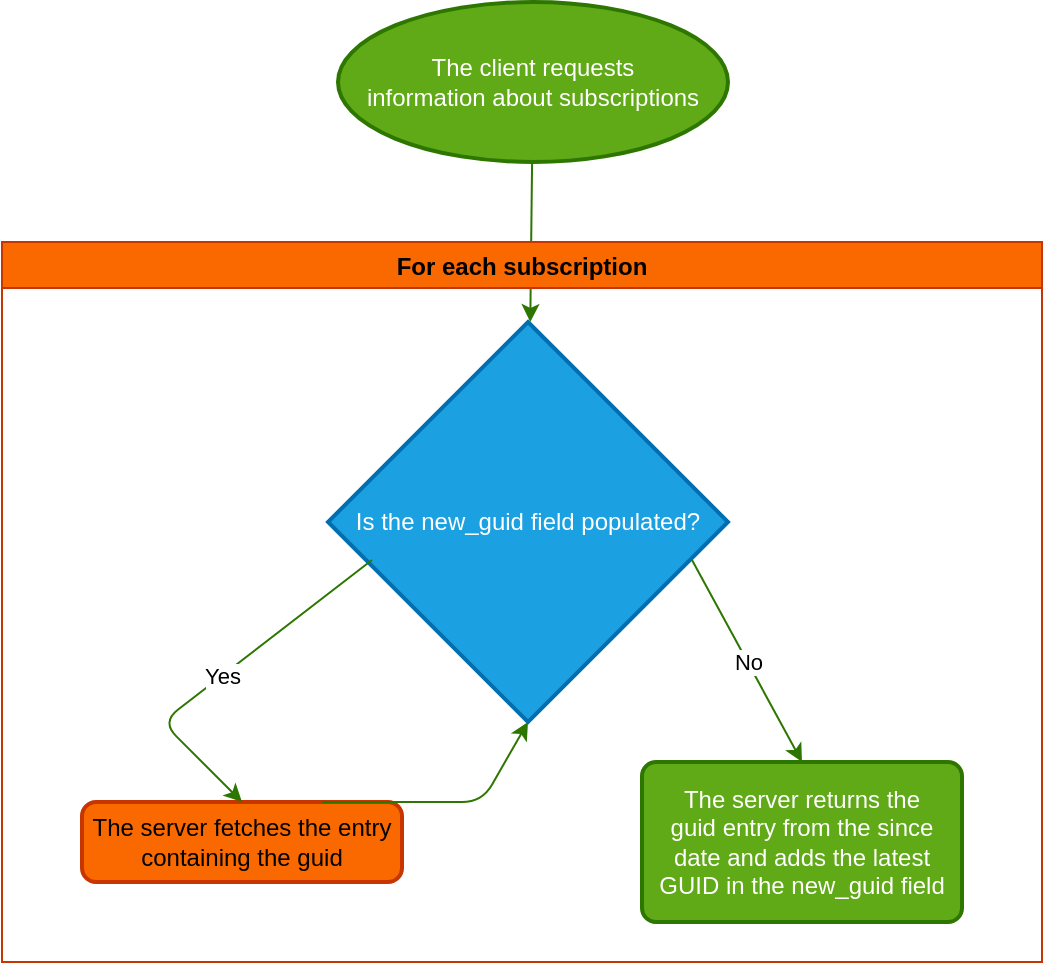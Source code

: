<mxfile>
    <diagram id="JHoPUf4goLhMdm1mtsOj" name="Page-1">
        <mxGraphModel dx="1186" dy="771" grid="1" gridSize="10" guides="1" tooltips="1" connect="1" arrows="1" fold="1" page="1" pageScale="1" pageWidth="850" pageHeight="1100" math="0" shadow="0">
            <root>
                <mxCell id="0"/>
                <mxCell id="1" parent="0"/>
                <mxCell id="9" value="" style="edgeStyle=none;html=1;fillColor=#60a917;strokeColor=#2D7600;" edge="1" parent="1" source="3" target="5">
                    <mxGeometry relative="1" as="geometry"/>
                </mxCell>
                <mxCell id="3" value="The client requests&lt;br&gt;information about subscriptions" style="strokeWidth=2;html=1;shape=mxgraph.flowchart.start_2;whiteSpace=wrap;fillColor=#60a917;fontColor=#ffffff;strokeColor=#2D7600;" parent="1" vertex="1">
                    <mxGeometry x="328" y="40" width="195" height="80" as="geometry"/>
                </mxCell>
                <mxCell id="4" value="For each subscription" style="swimlane;fillColor=#fa6800;fontColor=#000000;strokeColor=#C73500;" parent="1" vertex="1">
                    <mxGeometry x="160" y="160" width="520" height="360" as="geometry"/>
                </mxCell>
                <mxCell id="5" value="Is the new_guid field populated?" style="strokeWidth=2;html=1;shape=mxgraph.flowchart.decision;whiteSpace=wrap;fillColor=#1ba1e2;fontColor=#ffffff;strokeColor=#006EAF;" vertex="1" parent="4">
                    <mxGeometry x="163" y="40" width="200" height="200" as="geometry"/>
                </mxCell>
                <mxCell id="6" value="The server fetches the entry containing the guid" style="rounded=1;whiteSpace=wrap;html=1;absoluteArcSize=1;arcSize=14;strokeWidth=2;fillColor=#fa6800;fontColor=#000000;strokeColor=#C73500;" vertex="1" parent="4">
                    <mxGeometry x="40" y="280" width="160" height="40" as="geometry"/>
                </mxCell>
                <mxCell id="7" value="The server returns the&lt;br&gt;guid entry from the since&lt;br&gt;date and adds the latest&lt;br&gt;GUID in the new_guid field" style="rounded=1;whiteSpace=wrap;html=1;absoluteArcSize=1;arcSize=14;strokeWidth=2;fillColor=#60a917;fontColor=#ffffff;strokeColor=#2D7600;" vertex="1" parent="4">
                    <mxGeometry x="320" y="260" width="160" height="80" as="geometry"/>
                </mxCell>
                <mxCell id="12" value="" style="endArrow=classic;html=1;entryX=0.5;entryY=0;entryDx=0;entryDy=0;exitX=0.11;exitY=0.595;exitDx=0;exitDy=0;exitPerimeter=0;fillColor=#60a917;strokeColor=#2D7600;" edge="1" parent="4" source="5" target="6">
                    <mxGeometry relative="1" as="geometry">
                        <mxPoint x="190" y="160" as="sourcePoint"/>
                        <mxPoint x="180" y="230" as="targetPoint"/>
                        <Array as="points">
                            <mxPoint x="80" y="240"/>
                        </Array>
                    </mxGeometry>
                </mxCell>
                <mxCell id="13" value="Yes" style="edgeLabel;resizable=0;html=1;align=center;verticalAlign=middle;" connectable="0" vertex="1" parent="12">
                    <mxGeometry relative="1" as="geometry"/>
                </mxCell>
                <mxCell id="15" value="" style="endArrow=classic;html=1;entryX=0.5;entryY=1;entryDx=0;entryDy=0;entryPerimeter=0;exitX=0.75;exitY=0;exitDx=0;exitDy=0;fillColor=#60a917;strokeColor=#2D7600;" edge="1" parent="4" source="6" target="5">
                    <mxGeometry width="50" height="50" relative="1" as="geometry">
                        <mxPoint x="530" y="230" as="sourcePoint"/>
                        <mxPoint x="580" y="180" as="targetPoint"/>
                        <Array as="points">
                            <mxPoint x="240" y="280"/>
                        </Array>
                    </mxGeometry>
                </mxCell>
                <mxCell id="16" value="" style="endArrow=classic;html=1;exitX=0.91;exitY=0.595;exitDx=0;exitDy=0;exitPerimeter=0;entryX=0.5;entryY=0;entryDx=0;entryDy=0;fillColor=#60a917;strokeColor=#2D7600;" edge="1" parent="4" source="5" target="7">
                    <mxGeometry relative="1" as="geometry">
                        <mxPoint x="340" y="190" as="sourcePoint"/>
                        <mxPoint x="440" y="190" as="targetPoint"/>
                    </mxGeometry>
                </mxCell>
                <mxCell id="17" value="No" style="edgeLabel;resizable=0;html=1;align=center;verticalAlign=middle;" connectable="0" vertex="1" parent="16">
                    <mxGeometry relative="1" as="geometry"/>
                </mxCell>
            </root>
        </mxGraphModel>
    </diagram>
</mxfile>
